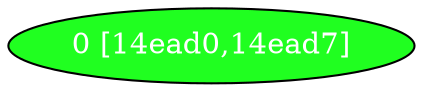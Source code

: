 diGraph libnss3{
	libnss3_0  [style=filled fillcolor="#20FF20" fontcolor="#ffffff" shape=oval label="0 [14ead0,14ead7]"]


}